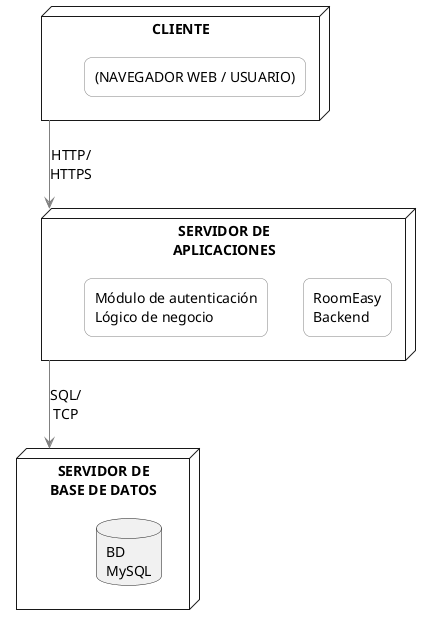@startuml
skinparam backgroundColor #FFFFFF
skinparam rectangle {
  RoundCorner 15
  BorderColor Gray
  BackgroundColor White
}
skinparam ArrowColor Gray
skinparam ArrowFontColor Black
skinparam ArrowFontSize 14

node "CLIENTE" as Cliente{
    rectangle "(NAVEGADOR WEB / USUARIO)" as Cli
}

node "SERVIDOR DE\nAPLICACIONES" as ServidorApp {
    rectangle "RoomEasy\nBackend"
    rectangle "Módulo de autenticación\nLógico de negocio"
}

node "SERVIDOR DE\nBASE DE DATOS" as ServidorBD {
    database "BD\nMySQL"
}

Cliente --> ServidorApp : HTTP/\nHTTPS
ServidorApp --> ServidorBD : SQL/\nTCP

@enduml
